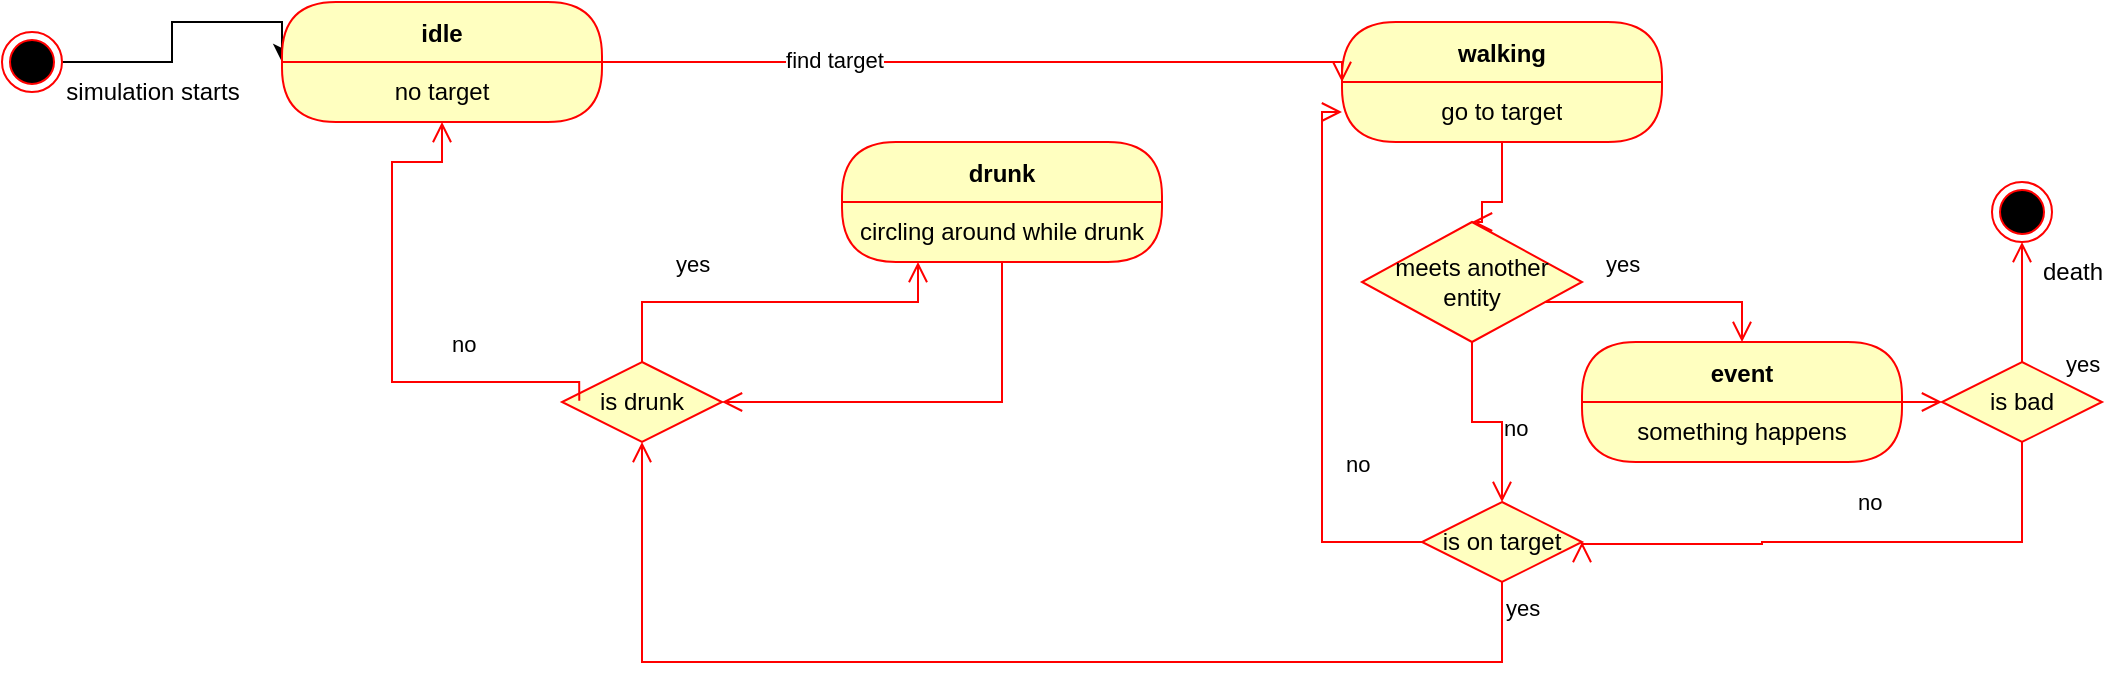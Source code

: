<mxfile version="27.1.3">
  <diagram name="Page-1" id="ANd9UBdg9Va4SjEbYT9p">
    <mxGraphModel dx="992" dy="628" grid="1" gridSize="10" guides="1" tooltips="1" connect="1" arrows="1" fold="1" page="1" pageScale="1" pageWidth="850" pageHeight="1100" math="0" shadow="0">
      <root>
        <mxCell id="0" />
        <mxCell id="1" parent="0" />
        <mxCell id="NuQ17-txd15SUuRDfE32-17" value="" style="ellipse;html=1;shape=endState;fillColor=#000000;strokeColor=#ff0000;" parent="1" vertex="1">
          <mxGeometry x="1045" y="130" width="30" height="30" as="geometry" />
        </mxCell>
        <mxCell id="NuQ17-txd15SUuRDfE32-23" style="edgeStyle=orthogonalEdgeStyle;rounded=0;orthogonalLoop=1;jettySize=auto;html=1;entryX=0;entryY=0;entryDx=0;entryDy=0;" parent="1" source="NuQ17-txd15SUuRDfE32-22" target="NuQ17-txd15SUuRDfE32-31" edge="1">
          <mxGeometry relative="1" as="geometry">
            <mxPoint x="185" y="70" as="targetPoint" />
          </mxGeometry>
        </mxCell>
        <mxCell id="NuQ17-txd15SUuRDfE32-22" value="" style="ellipse;html=1;shape=endState;fillColor=#000000;strokeColor=#ff0000;" parent="1" vertex="1">
          <mxGeometry x="50" y="55" width="30" height="30" as="geometry" />
        </mxCell>
        <mxCell id="NuQ17-txd15SUuRDfE32-26" value="walking" style="swimlane;fontStyle=1;align=center;verticalAlign=middle;childLayout=stackLayout;horizontal=1;startSize=30;horizontalStack=0;resizeParent=0;resizeLast=1;container=0;fontColor=#000000;collapsible=0;rounded=1;arcSize=30;strokeColor=#ff0000;fillColor=#ffffc0;swimlaneFillColor=#ffffc0;dropTarget=0;" parent="1" vertex="1">
          <mxGeometry x="720" y="50" width="160" height="60" as="geometry" />
        </mxCell>
        <mxCell id="NuQ17-txd15SUuRDfE32-27" value="go to target" style="text;html=1;strokeColor=none;fillColor=none;align=center;verticalAlign=middle;spacingLeft=4;spacingRight=4;whiteSpace=wrap;overflow=hidden;rotatable=0;fontColor=#000000;" parent="NuQ17-txd15SUuRDfE32-26" vertex="1">
          <mxGeometry y="30" width="160" height="30" as="geometry" />
        </mxCell>
        <mxCell id="NuQ17-txd15SUuRDfE32-28" value="" style="edgeStyle=orthogonalEdgeStyle;html=1;verticalAlign=bottom;endArrow=open;endSize=8;strokeColor=#ff0000;rounded=0;entryX=0.5;entryY=0;entryDx=0;entryDy=0;" parent="1" source="NuQ17-txd15SUuRDfE32-26" target="NuQ17-txd15SUuRDfE32-35" edge="1">
          <mxGeometry relative="1" as="geometry">
            <mxPoint x="800" y="170" as="targetPoint" />
            <Array as="points">
              <mxPoint x="800" y="140" />
              <mxPoint x="790" y="140" />
            </Array>
          </mxGeometry>
        </mxCell>
        <mxCell id="NuQ17-txd15SUuRDfE32-30" value="idle" style="swimlane;fontStyle=1;align=center;verticalAlign=middle;childLayout=stackLayout;horizontal=1;startSize=30;horizontalStack=0;resizeParent=0;resizeLast=1;container=0;fontColor=#000000;collapsible=0;rounded=1;arcSize=30;strokeColor=#ff0000;fillColor=#ffffc0;swimlaneFillColor=#ffffc0;dropTarget=0;" parent="1" vertex="1">
          <mxGeometry x="190" y="40" width="160" height="60" as="geometry" />
        </mxCell>
        <mxCell id="NuQ17-txd15SUuRDfE32-31" value="no target" style="text;html=1;strokeColor=none;fillColor=none;align=center;verticalAlign=middle;spacingLeft=4;spacingRight=4;whiteSpace=wrap;overflow=hidden;rotatable=0;fontColor=#000000;" parent="NuQ17-txd15SUuRDfE32-30" vertex="1">
          <mxGeometry y="30" width="160" height="30" as="geometry" />
        </mxCell>
        <mxCell id="NuQ17-txd15SUuRDfE32-32" value="" style="edgeStyle=orthogonalEdgeStyle;html=1;verticalAlign=bottom;endArrow=open;endSize=8;strokeColor=#ff0000;rounded=0;entryX=0;entryY=0;entryDx=0;entryDy=0;exitX=1;exitY=0;exitDx=0;exitDy=0;" parent="1" source="NuQ17-txd15SUuRDfE32-31" target="NuQ17-txd15SUuRDfE32-27" edge="1">
          <mxGeometry relative="1" as="geometry">
            <mxPoint x="270" y="160" as="targetPoint" />
            <Array as="points">
              <mxPoint x="370" y="70" />
              <mxPoint x="370" y="70" />
            </Array>
          </mxGeometry>
        </mxCell>
        <mxCell id="NuQ17-txd15SUuRDfE32-34" value="find target" style="edgeLabel;html=1;align=center;verticalAlign=middle;resizable=0;points=[];" parent="NuQ17-txd15SUuRDfE32-32" vertex="1" connectable="0">
          <mxGeometry x="-0.392" y="1" relative="1" as="geometry">
            <mxPoint as="offset" />
          </mxGeometry>
        </mxCell>
        <mxCell id="NuQ17-txd15SUuRDfE32-35" value="meets another entity" style="rhombus;whiteSpace=wrap;html=1;fontColor=#000000;fillColor=#ffffc0;strokeColor=#ff0000;" parent="1" vertex="1">
          <mxGeometry x="730" y="150" width="110" height="60" as="geometry" />
        </mxCell>
        <mxCell id="NuQ17-txd15SUuRDfE32-36" value="yes" style="edgeStyle=orthogonalEdgeStyle;html=1;align=left;verticalAlign=bottom;endArrow=open;endSize=8;strokeColor=#ff0000;rounded=0;entryX=0.5;entryY=0;entryDx=0;entryDy=0;" parent="1" source="NuQ17-txd15SUuRDfE32-35" target="NuQ17-txd15SUuRDfE32-43" edge="1">
          <mxGeometry x="-0.521" y="10" relative="1" as="geometry">
            <mxPoint x="940" y="190" as="targetPoint" />
            <Array as="points">
              <mxPoint x="920" y="190" />
            </Array>
            <mxPoint as="offset" />
          </mxGeometry>
        </mxCell>
        <mxCell id="NuQ17-txd15SUuRDfE32-37" value="no" style="edgeStyle=orthogonalEdgeStyle;html=1;align=left;verticalAlign=top;endArrow=open;endSize=8;strokeColor=#ff0000;rounded=0;entryX=0.5;entryY=0;entryDx=0;entryDy=0;" parent="1" source="NuQ17-txd15SUuRDfE32-35" target="NuQ17-txd15SUuRDfE32-50" edge="1">
          <mxGeometry x="0.135" y="10" relative="1" as="geometry">
            <mxPoint x="800" y="260" as="targetPoint" />
            <mxPoint as="offset" />
          </mxGeometry>
        </mxCell>
        <mxCell id="NuQ17-txd15SUuRDfE32-43" value="event" style="swimlane;fontStyle=1;align=center;verticalAlign=middle;childLayout=stackLayout;horizontal=1;startSize=30;horizontalStack=0;resizeParent=0;resizeLast=1;container=0;fontColor=#000000;collapsible=0;rounded=1;arcSize=30;strokeColor=#ff0000;fillColor=#ffffc0;swimlaneFillColor=#ffffc0;dropTarget=0;" parent="1" vertex="1">
          <mxGeometry x="840" y="210" width="160" height="60" as="geometry" />
        </mxCell>
        <mxCell id="NuQ17-txd15SUuRDfE32-44" value="something happens" style="text;html=1;strokeColor=none;fillColor=none;align=center;verticalAlign=middle;spacingLeft=4;spacingRight=4;whiteSpace=wrap;overflow=hidden;rotatable=0;fontColor=#000000;" parent="NuQ17-txd15SUuRDfE32-43" vertex="1">
          <mxGeometry y="30" width="160" height="30" as="geometry" />
        </mxCell>
        <mxCell id="NuQ17-txd15SUuRDfE32-45" value="" style="edgeStyle=orthogonalEdgeStyle;html=1;verticalAlign=bottom;endArrow=open;endSize=8;strokeColor=#ff0000;rounded=0;entryX=0;entryY=0.5;entryDx=0;entryDy=0;" parent="1" source="NuQ17-txd15SUuRDfE32-43" target="NuQ17-txd15SUuRDfE32-46" edge="1">
          <mxGeometry relative="1" as="geometry">
            <mxPoint x="1020" y="290" as="targetPoint" />
          </mxGeometry>
        </mxCell>
        <mxCell id="NuQ17-txd15SUuRDfE32-46" value="is bad" style="rhombus;whiteSpace=wrap;html=1;fontColor=#000000;fillColor=#ffffc0;strokeColor=#ff0000;" parent="1" vertex="1">
          <mxGeometry x="1020" y="220" width="80" height="40" as="geometry" />
        </mxCell>
        <mxCell id="NuQ17-txd15SUuRDfE32-47" value="no" style="edgeStyle=orthogonalEdgeStyle;html=1;align=left;verticalAlign=bottom;endArrow=open;endSize=8;strokeColor=#ff0000;rounded=0;entryX=1;entryY=0.5;entryDx=0;entryDy=0;" parent="1" source="NuQ17-txd15SUuRDfE32-46" target="NuQ17-txd15SUuRDfE32-50" edge="1">
          <mxGeometry x="-0.015" y="-10" relative="1" as="geometry">
            <mxPoint x="880" y="310" as="targetPoint" />
            <Array as="points">
              <mxPoint x="930" y="310" />
              <mxPoint x="930" y="311" />
            </Array>
            <mxPoint y="-1" as="offset" />
          </mxGeometry>
        </mxCell>
        <mxCell id="NuQ17-txd15SUuRDfE32-48" value="yes" style="edgeStyle=orthogonalEdgeStyle;html=1;align=left;verticalAlign=top;endArrow=open;endSize=8;strokeColor=#ff0000;rounded=0;entryX=0.5;entryY=1;entryDx=0;entryDy=0;" parent="1" source="NuQ17-txd15SUuRDfE32-46" target="NuQ17-txd15SUuRDfE32-17" edge="1">
          <mxGeometry x="-0.583" y="-20" relative="1" as="geometry">
            <mxPoint x="1020" y="390" as="targetPoint" />
            <Array as="points" />
            <mxPoint as="offset" />
          </mxGeometry>
        </mxCell>
        <mxCell id="NuQ17-txd15SUuRDfE32-50" value="is on target" style="rhombus;whiteSpace=wrap;html=1;fontColor=#000000;fillColor=#ffffc0;strokeColor=#ff0000;" parent="1" vertex="1">
          <mxGeometry x="760" y="290" width="80" height="40" as="geometry" />
        </mxCell>
        <mxCell id="NuQ17-txd15SUuRDfE32-51" value="no" style="edgeStyle=orthogonalEdgeStyle;html=1;align=left;verticalAlign=bottom;endArrow=open;endSize=8;strokeColor=#ff0000;rounded=0;entryX=0;entryY=0.5;entryDx=0;entryDy=0;" parent="1" source="NuQ17-txd15SUuRDfE32-50" target="NuQ17-txd15SUuRDfE32-27" edge="1">
          <mxGeometry x="-0.418" y="-10" relative="1" as="geometry">
            <mxPoint x="720" y="270" as="targetPoint" />
            <Array as="points">
              <mxPoint x="710" y="310" />
              <mxPoint x="710" y="95" />
            </Array>
            <mxPoint as="offset" />
          </mxGeometry>
        </mxCell>
        <mxCell id="NuQ17-txd15SUuRDfE32-52" value="yes" style="edgeStyle=orthogonalEdgeStyle;html=1;align=left;verticalAlign=top;endArrow=open;endSize=8;strokeColor=#ff0000;rounded=0;entryX=0.5;entryY=1;entryDx=0;entryDy=0;exitX=0.5;exitY=1;exitDx=0;exitDy=0;" parent="1" source="NuQ17-txd15SUuRDfE32-50" target="GsIZ61Eplpeu7UZFxaPG-4" edge="1">
          <mxGeometry x="-1" relative="1" as="geometry">
            <mxPoint x="500" y="380" as="targetPoint" />
            <mxPoint x="530" y="390" as="sourcePoint" />
            <Array as="points">
              <mxPoint x="800" y="370" />
              <mxPoint x="370" y="370" />
            </Array>
          </mxGeometry>
        </mxCell>
        <mxCell id="ZOZhzY-QMxbbyj2HK4jy-1" value="death" style="text;html=1;align=center;verticalAlign=middle;resizable=0;points=[];autosize=1;strokeColor=none;fillColor=none;" parent="1" vertex="1">
          <mxGeometry x="1060" y="160" width="50" height="30" as="geometry" />
        </mxCell>
        <mxCell id="ZOZhzY-QMxbbyj2HK4jy-2" value="simulation starts" style="text;html=1;align=center;verticalAlign=middle;resizable=0;points=[];autosize=1;strokeColor=none;fillColor=none;" parent="1" vertex="1">
          <mxGeometry x="70" y="70" width="110" height="30" as="geometry" />
        </mxCell>
        <mxCell id="GsIZ61Eplpeu7UZFxaPG-4" value="is drunk" style="rhombus;whiteSpace=wrap;html=1;fontColor=#000000;fillColor=#ffffc0;strokeColor=#ff0000;" vertex="1" parent="1">
          <mxGeometry x="330" y="220" width="80" height="40" as="geometry" />
        </mxCell>
        <mxCell id="GsIZ61Eplpeu7UZFxaPG-5" value="no" style="edgeStyle=orthogonalEdgeStyle;html=1;align=left;verticalAlign=bottom;endArrow=open;endSize=8;strokeColor=#ff0000;rounded=0;exitX=0.108;exitY=0.483;exitDx=0;exitDy=0;exitPerimeter=0;" edge="1" parent="1" source="GsIZ61Eplpeu7UZFxaPG-4" target="NuQ17-txd15SUuRDfE32-30">
          <mxGeometry x="-0.418" y="-10" relative="1" as="geometry">
            <mxPoint x="255" y="120" as="targetPoint" />
            <Array as="points">
              <mxPoint x="339" y="230" />
              <mxPoint x="245" y="230" />
              <mxPoint x="245" y="120" />
              <mxPoint x="270" y="120" />
            </Array>
            <mxPoint as="offset" />
            <mxPoint x="295" y="335" as="sourcePoint" />
          </mxGeometry>
        </mxCell>
        <mxCell id="GsIZ61Eplpeu7UZFxaPG-6" value="yes" style="edgeStyle=orthogonalEdgeStyle;html=1;align=left;verticalAlign=bottom;endArrow=open;endSize=8;strokeColor=#ff0000;rounded=0;" edge="1" parent="1" source="GsIZ61Eplpeu7UZFxaPG-4" target="GsIZ61Eplpeu7UZFxaPG-7">
          <mxGeometry x="-0.521" y="10" relative="1" as="geometry">
            <mxPoint x="508" y="210" as="targetPoint" />
            <Array as="points">
              <mxPoint x="370" y="190" />
              <mxPoint x="508" y="190" />
              <mxPoint x="508" y="130" />
            </Array>
            <mxPoint x="410" y="190" as="sourcePoint" />
            <mxPoint as="offset" />
          </mxGeometry>
        </mxCell>
        <mxCell id="GsIZ61Eplpeu7UZFxaPG-7" value="drunk" style="swimlane;fontStyle=1;align=center;verticalAlign=middle;childLayout=stackLayout;horizontal=1;startSize=30;horizontalStack=0;resizeParent=0;resizeLast=1;container=0;fontColor=#000000;collapsible=0;rounded=1;arcSize=30;strokeColor=#ff0000;fillColor=#ffffc0;swimlaneFillColor=#ffffc0;dropTarget=0;" vertex="1" parent="1">
          <mxGeometry x="470" y="110" width="160" height="60" as="geometry" />
        </mxCell>
        <mxCell id="GsIZ61Eplpeu7UZFxaPG-8" value="circling around while drunk" style="text;html=1;strokeColor=none;fillColor=none;align=center;verticalAlign=middle;spacingLeft=4;spacingRight=4;whiteSpace=wrap;overflow=hidden;rotatable=0;fontColor=#000000;" vertex="1" parent="GsIZ61Eplpeu7UZFxaPG-7">
          <mxGeometry y="30" width="160" height="30" as="geometry" />
        </mxCell>
        <mxCell id="GsIZ61Eplpeu7UZFxaPG-11" value="" style="edgeStyle=orthogonalEdgeStyle;html=1;verticalAlign=bottom;endArrow=open;endSize=8;strokeColor=#ff0000;rounded=0;" edge="1" parent="1" source="GsIZ61Eplpeu7UZFxaPG-7" target="GsIZ61Eplpeu7UZFxaPG-4">
          <mxGeometry relative="1" as="geometry">
            <mxPoint x="560" y="220" as="targetPoint" />
            <mxPoint x="540" y="220" as="sourcePoint" />
            <Array as="points">
              <mxPoint x="550" y="240" />
            </Array>
          </mxGeometry>
        </mxCell>
      </root>
    </mxGraphModel>
  </diagram>
</mxfile>

